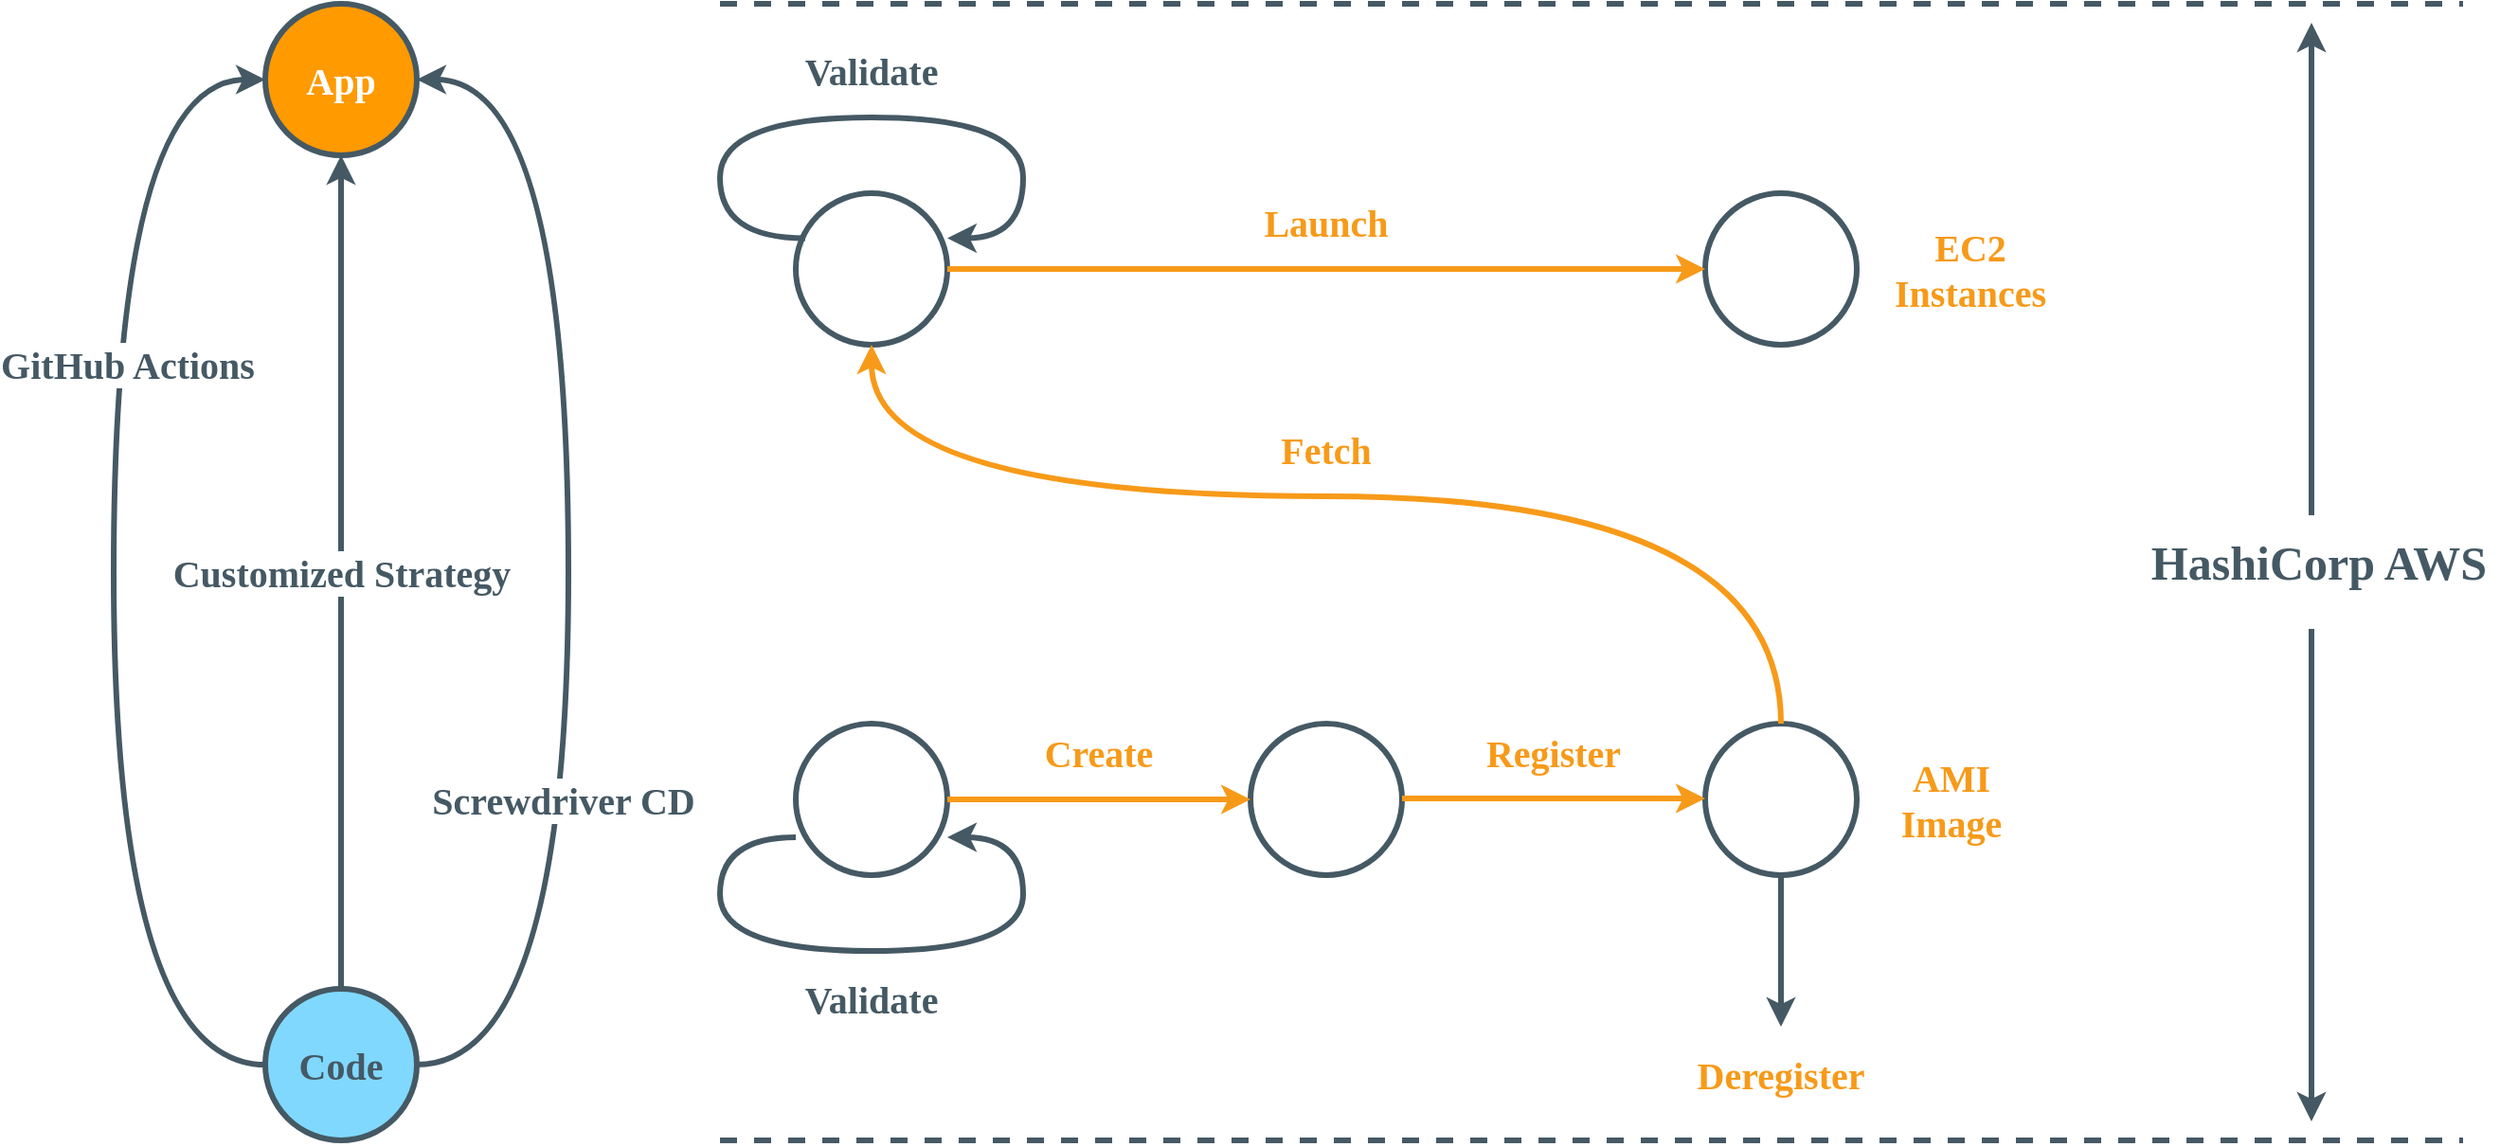 <mxfile version="23.0.2" type="device">
  <diagram name="Page-1" id="7lOYam8AWCxRMxBZ-8En">
    <mxGraphModel dx="2415" dy="2065" grid="1" gridSize="10" guides="1" tooltips="1" connect="1" arrows="1" fold="1" page="1" pageScale="1" pageWidth="850" pageHeight="1100" math="0" shadow="0">
      <root>
        <mxCell id="0" />
        <mxCell id="1" parent="0" />
        <mxCell id="mP1LscIuJFCwR1YAqAkv-9" value="" style="group" parent="1" connectable="0" vertex="1">
          <mxGeometry x="1520" y="1100" width="80" height="80" as="geometry" />
        </mxCell>
        <mxCell id="mP1LscIuJFCwR1YAqAkv-7" value="" style="ellipse;whiteSpace=wrap;html=1;aspect=fixed;strokeColor=#455964;strokeWidth=3;fillColor=none;" parent="mP1LscIuJFCwR1YAqAkv-9" vertex="1">
          <mxGeometry width="80" height="80" as="geometry" />
        </mxCell>
        <mxCell id="mP1LscIuJFCwR1YAqAkv-8" value="" style="shape=image;verticalLabelPosition=bottom;labelBackgroundColor=default;verticalAlign=top;aspect=fixed;imageAspect=0;image=https://www.datocms-assets.com/58478/1638283616-packer.svg?auto=format&amp;fit=max&amp;w=1200;" parent="mP1LscIuJFCwR1YAqAkv-9" vertex="1">
          <mxGeometry width="80" height="80" as="geometry" />
        </mxCell>
        <mxCell id="mP1LscIuJFCwR1YAqAkv-44" style="edgeStyle=orthogonalEdgeStyle;rounded=0;orthogonalLoop=1;jettySize=auto;html=1;exitX=0;exitY=0.75;exitDx=0;exitDy=0;entryX=1;entryY=0.75;entryDx=0;entryDy=0;strokeWidth=3;curved=1;strokeColor=#455964;" parent="mP1LscIuJFCwR1YAqAkv-9" source="mP1LscIuJFCwR1YAqAkv-8" target="mP1LscIuJFCwR1YAqAkv-8" edge="1">
          <mxGeometry relative="1" as="geometry">
            <Array as="points">
              <mxPoint x="-40" y="60" />
              <mxPoint x="-40" y="120" />
              <mxPoint x="120" y="120" />
              <mxPoint x="120" y="60" />
            </Array>
          </mxGeometry>
        </mxCell>
        <mxCell id="mP1LscIuJFCwR1YAqAkv-17" value="" style="group" parent="1" connectable="0" vertex="1">
          <mxGeometry x="1760" y="1100" width="80" height="80" as="geometry" />
        </mxCell>
        <mxCell id="mP1LscIuJFCwR1YAqAkv-13" value="" style="ellipse;whiteSpace=wrap;html=1;aspect=fixed;strokeWidth=3;fillColor=none;strokeColor=#455964;" parent="mP1LscIuJFCwR1YAqAkv-17" vertex="1">
          <mxGeometry width="80" height="80" as="geometry" />
        </mxCell>
        <mxCell id="mP1LscIuJFCwR1YAqAkv-14" value="" style="shape=image;verticalLabelPosition=bottom;labelBackgroundColor=default;verticalAlign=top;aspect=fixed;imageAspect=0;image=https://www.msp360.com/resources/wp-content/uploads/2017/10/Amazon-EBS-Snapshot.png;" parent="mP1LscIuJFCwR1YAqAkv-17" vertex="1">
          <mxGeometry x="5" y="5" width="70" height="70" as="geometry" />
        </mxCell>
        <mxCell id="mP1LscIuJFCwR1YAqAkv-18" value="" style="group" parent="1" connectable="0" vertex="1">
          <mxGeometry x="2000" y="1100" width="80" height="80" as="geometry" />
        </mxCell>
        <mxCell id="mP1LscIuJFCwR1YAqAkv-15" value="" style="ellipse;whiteSpace=wrap;html=1;aspect=fixed;strokeColor=#455964;strokeWidth=3;fillColor=none;" parent="mP1LscIuJFCwR1YAqAkv-18" vertex="1">
          <mxGeometry width="80" height="80" as="geometry" />
        </mxCell>
        <mxCell id="mP1LscIuJFCwR1YAqAkv-16" value="" style="shape=image;verticalLabelPosition=bottom;labelBackgroundColor=default;verticalAlign=top;aspect=fixed;imageAspect=0;image=https://upload.wikimedia.org/wikipedia/commons/thumb/6/6b/AWS_Simple_Icons_Compute_Amazon_EC2_AMI.svg/1200px-AWS_Simple_Icons_Compute_Amazon_EC2_AMI.svg.png;" parent="mP1LscIuJFCwR1YAqAkv-18" vertex="1">
          <mxGeometry x="12.5" y="12.5" width="55" height="55" as="geometry" />
        </mxCell>
        <mxCell id="mP1LscIuJFCwR1YAqAkv-21" value="" style="group" parent="1" connectable="0" vertex="1">
          <mxGeometry x="2000" y="820" width="80" height="80" as="geometry" />
        </mxCell>
        <mxCell id="mP1LscIuJFCwR1YAqAkv-19" value="" style="ellipse;whiteSpace=wrap;html=1;aspect=fixed;strokeColor=#455964;strokeWidth=3;fillColor=none;" parent="mP1LscIuJFCwR1YAqAkv-21" vertex="1">
          <mxGeometry width="80" height="80" as="geometry" />
        </mxCell>
        <mxCell id="mP1LscIuJFCwR1YAqAkv-20" value="" style="shape=image;verticalLabelPosition=bottom;labelBackgroundColor=default;verticalAlign=top;aspect=fixed;imageAspect=0;image=https://upload.wikimedia.org/wikipedia/commons/thumb/b/b9/AWS_Simple_Icons_Compute_Amazon_EC2_Instances.svg/1024px-AWS_Simple_Icons_Compute_Amazon_EC2_Instances.svg.png;" parent="mP1LscIuJFCwR1YAqAkv-21" vertex="1">
          <mxGeometry x="9" y="9" width="62" height="62" as="geometry" />
        </mxCell>
        <mxCell id="mP1LscIuJFCwR1YAqAkv-23" style="edgeStyle=orthogonalEdgeStyle;rounded=0;orthogonalLoop=1;jettySize=auto;html=1;exitX=1;exitY=0.5;exitDx=0;exitDy=0;entryX=0;entryY=0.5;entryDx=0;entryDy=0;strokeWidth=3;strokeColor=#F79A19;" parent="1" source="mP1LscIuJFCwR1YAqAkv-7" target="mP1LscIuJFCwR1YAqAkv-13" edge="1">
          <mxGeometry relative="1" as="geometry" />
        </mxCell>
        <mxCell id="mP1LscIuJFCwR1YAqAkv-25" style="edgeStyle=orthogonalEdgeStyle;rounded=0;orthogonalLoop=1;jettySize=auto;html=1;exitX=1;exitY=0.5;exitDx=0;exitDy=0;entryX=0;entryY=0.5;entryDx=0;entryDy=0;strokeWidth=3;strokeColor=#F79A19;" parent="1" edge="1">
          <mxGeometry relative="1" as="geometry">
            <mxPoint x="1840" y="1139.52" as="sourcePoint" />
            <mxPoint x="2000" y="1139.52" as="targetPoint" />
          </mxGeometry>
        </mxCell>
        <mxCell id="mP1LscIuJFCwR1YAqAkv-26" value="&lt;b&gt;&lt;font color=&quot;#f79a19&quot; style=&quot;font-size: 20px;&quot;&gt;Create&lt;/font&gt;&lt;/b&gt;" style="text;html=1;strokeColor=none;fillColor=none;align=center;verticalAlign=middle;whiteSpace=wrap;rounded=0;fontFamily=Ubuntu;" parent="1" vertex="1">
          <mxGeometry x="1650" y="1100" width="60" height="30" as="geometry" />
        </mxCell>
        <mxCell id="mP1LscIuJFCwR1YAqAkv-27" value="&lt;b&gt;&lt;font color=&quot;#f79a19&quot; style=&quot;font-size: 20px;&quot;&gt;Register&lt;/font&gt;&lt;/b&gt;" style="text;html=1;strokeColor=none;fillColor=none;align=center;verticalAlign=middle;whiteSpace=wrap;rounded=0;fontFamily=Ubuntu;" parent="1" vertex="1">
          <mxGeometry x="1890" y="1100" width="60" height="30" as="geometry" />
        </mxCell>
        <mxCell id="mP1LscIuJFCwR1YAqAkv-30" style="edgeStyle=orthogonalEdgeStyle;rounded=0;orthogonalLoop=1;jettySize=auto;html=1;strokeWidth=3;strokeColor=#455964;exitX=0.5;exitY=1;exitDx=0;exitDy=0;" parent="1" source="mP1LscIuJFCwR1YAqAkv-15" edge="1">
          <mxGeometry relative="1" as="geometry">
            <mxPoint x="1960" y="1310" as="sourcePoint" />
            <mxPoint x="2040" y="1260" as="targetPoint" />
            <Array as="points">
              <mxPoint x="2040" y="1200" />
              <mxPoint x="2040" y="1200" />
            </Array>
          </mxGeometry>
        </mxCell>
        <mxCell id="mP1LscIuJFCwR1YAqAkv-31" value="&lt;b&gt;&lt;font color=&quot;#f79a19&quot; style=&quot;font-size: 20px;&quot;&gt;Deregister&lt;/font&gt;&lt;/b&gt;" style="text;html=1;strokeColor=none;fillColor=none;align=center;verticalAlign=middle;whiteSpace=wrap;rounded=0;fontFamily=Ubuntu;" parent="1" vertex="1">
          <mxGeometry x="2010" y="1270" width="60" height="30" as="geometry" />
        </mxCell>
        <mxCell id="mP1LscIuJFCwR1YAqAkv-38" value="" style="group" parent="1" connectable="0" vertex="1">
          <mxGeometry x="1520" y="820" width="80" height="80" as="geometry" />
        </mxCell>
        <mxCell id="mP1LscIuJFCwR1YAqAkv-46" value="" style="group" parent="mP1LscIuJFCwR1YAqAkv-38" connectable="0" vertex="1">
          <mxGeometry width="80" height="80" as="geometry" />
        </mxCell>
        <mxCell id="mP1LscIuJFCwR1YAqAkv-34" value="" style="ellipse;whiteSpace=wrap;html=1;aspect=fixed;strokeColor=#455964;strokeWidth=3;fillColor=none;" parent="mP1LscIuJFCwR1YAqAkv-46" vertex="1">
          <mxGeometry width="80" height="80" as="geometry" />
        </mxCell>
        <mxCell id="mP1LscIuJFCwR1YAqAkv-36" value="" style="shape=image;verticalLabelPosition=bottom;labelBackgroundColor=default;verticalAlign=top;aspect=fixed;imageAspect=0;image=https://dustindortch.files.wordpress.com/2020/08/terraform-logo.png?w=640;" parent="mP1LscIuJFCwR1YAqAkv-46" vertex="1">
          <mxGeometry x="5" y="5" width="75" height="75" as="geometry" />
        </mxCell>
        <mxCell id="mP1LscIuJFCwR1YAqAkv-48" style="edgeStyle=orthogonalEdgeStyle;rounded=0;orthogonalLoop=1;jettySize=auto;html=1;exitX=0;exitY=0.25;exitDx=0;exitDy=0;entryX=1;entryY=0.25;entryDx=0;entryDy=0;curved=1;strokeWidth=3;strokeColor=#455964;" parent="mP1LscIuJFCwR1YAqAkv-46" source="mP1LscIuJFCwR1YAqAkv-36" target="mP1LscIuJFCwR1YAqAkv-36" edge="1">
          <mxGeometry relative="1" as="geometry">
            <Array as="points">
              <mxPoint x="-40" y="24" />
              <mxPoint x="-40" y="-40" />
              <mxPoint x="120" y="-40" />
              <mxPoint x="120" y="24" />
            </Array>
          </mxGeometry>
        </mxCell>
        <mxCell id="mP1LscIuJFCwR1YAqAkv-39" style="edgeStyle=orthogonalEdgeStyle;rounded=0;orthogonalLoop=1;jettySize=auto;html=1;entryX=0;entryY=0.5;entryDx=0;entryDy=0;strokeColor=#F79A19;strokeWidth=3;exitX=1;exitY=0.5;exitDx=0;exitDy=0;" parent="1" source="mP1LscIuJFCwR1YAqAkv-34" target="mP1LscIuJFCwR1YAqAkv-19" edge="1">
          <mxGeometry relative="1" as="geometry">
            <mxPoint x="1650" y="920" as="sourcePoint" />
          </mxGeometry>
        </mxCell>
        <mxCell id="mP1LscIuJFCwR1YAqAkv-40" value="&lt;b&gt;&lt;font style=&quot;font-size: 20px;&quot;&gt;&lt;font color=&quot;#f79a19&quot;&gt;Launch&lt;/font&gt;&lt;br&gt;&lt;/font&gt;&lt;/b&gt;" style="text;html=1;strokeColor=none;fillColor=none;align=center;verticalAlign=middle;whiteSpace=wrap;rounded=0;fontFamily=Ubuntu;" parent="1" vertex="1">
          <mxGeometry x="1770" y="820" width="60" height="30" as="geometry" />
        </mxCell>
        <mxCell id="mP1LscIuJFCwR1YAqAkv-41" style="edgeStyle=orthogonalEdgeStyle;rounded=0;orthogonalLoop=1;jettySize=auto;html=1;entryX=0.5;entryY=1;entryDx=0;entryDy=0;curved=1;strokeColor=#F79A19;strokeWidth=3;" parent="1" source="mP1LscIuJFCwR1YAqAkv-15" target="mP1LscIuJFCwR1YAqAkv-34" edge="1">
          <mxGeometry relative="1" as="geometry">
            <Array as="points">
              <mxPoint x="2040" y="980" />
              <mxPoint x="1560" y="980" />
            </Array>
          </mxGeometry>
        </mxCell>
        <mxCell id="mP1LscIuJFCwR1YAqAkv-42" value="&lt;b&gt;&lt;font style=&quot;font-size: 20px;&quot;&gt;&lt;font color=&quot;#f79a19&quot;&gt;Fetch&lt;/font&gt;&lt;br&gt;&lt;/font&gt;&lt;/b&gt;" style="text;html=1;strokeColor=none;fillColor=none;align=center;verticalAlign=middle;whiteSpace=wrap;rounded=0;fontFamily=Ubuntu;" parent="1" vertex="1">
          <mxGeometry x="1770" y="940" width="60" height="30" as="geometry" />
        </mxCell>
        <mxCell id="mP1LscIuJFCwR1YAqAkv-49" value="&lt;b&gt;&lt;font color=&quot;#455964&quot; style=&quot;font-size: 20px;&quot;&gt;Validate&lt;/font&gt;&lt;/b&gt;" style="text;html=1;strokeColor=none;fillColor=none;align=center;verticalAlign=middle;whiteSpace=wrap;rounded=0;fontFamily=Ubuntu;" parent="1" vertex="1">
          <mxGeometry x="1530" y="1230" width="60" height="30" as="geometry" />
        </mxCell>
        <mxCell id="mP1LscIuJFCwR1YAqAkv-51" value="&lt;b&gt;&lt;font color=&quot;#455964&quot; style=&quot;font-size: 20px;&quot;&gt;Validate&lt;/font&gt;&lt;/b&gt;" style="text;html=1;strokeColor=none;fillColor=none;align=center;verticalAlign=middle;whiteSpace=wrap;rounded=0;fontFamily=Ubuntu;" parent="1" vertex="1">
          <mxGeometry x="1530" y="740" width="60" height="30" as="geometry" />
        </mxCell>
        <mxCell id="mP1LscIuJFCwR1YAqAkv-53" value="&lt;b&gt;&lt;font color=&quot;#455964&quot; style=&quot;font-size: 25px;&quot;&gt;HashiCorp AWS&lt;/font&gt;&lt;/b&gt;" style="text;html=1;strokeColor=none;fillColor=none;align=center;verticalAlign=middle;whiteSpace=wrap;rounded=0;fontFamily=Ubuntu;" parent="1" vertex="1">
          <mxGeometry x="2230" y="1000" width="188" height="30" as="geometry" />
        </mxCell>
        <mxCell id="LvAaSZ-Zg50VipKB94Ty-5" value="&lt;b&gt;&lt;font style=&quot;font-size: 20px;&quot;&gt;&lt;font color=&quot;#f79a19&quot;&gt;EC2 Instances&lt;/font&gt;&lt;br&gt;&lt;/font&gt;&lt;/b&gt;" style="text;html=1;strokeColor=none;fillColor=none;align=center;verticalAlign=middle;whiteSpace=wrap;rounded=0;fontFamily=Ubuntu;" parent="1" vertex="1">
          <mxGeometry x="2110" y="845" width="60" height="30" as="geometry" />
        </mxCell>
        <mxCell id="LvAaSZ-Zg50VipKB94Ty-6" value="&lt;b&gt;&lt;font style=&quot;font-size: 20px;&quot;&gt;&lt;font color=&quot;#f79a19&quot;&gt;AMI Image&lt;/font&gt;&lt;br&gt;&lt;/font&gt;&lt;/b&gt;" style="text;html=1;strokeColor=none;fillColor=none;align=center;verticalAlign=middle;whiteSpace=wrap;rounded=0;fontFamily=Ubuntu;" parent="1" vertex="1">
          <mxGeometry x="2100" y="1125" width="60" height="30" as="geometry" />
        </mxCell>
        <mxCell id="UgPG1pPApowK7JSl5bjV-5" style="edgeStyle=orthogonalEdgeStyle;rounded=0;orthogonalLoop=1;jettySize=auto;html=1;exitX=0.5;exitY=0;exitDx=0;exitDy=0;entryX=0.5;entryY=1;entryDx=0;entryDy=0;strokeColor=#455964;strokeWidth=3;" edge="1" parent="1" source="LvAaSZ-Zg50VipKB94Ty-14" target="LvAaSZ-Zg50VipKB94Ty-15">
          <mxGeometry relative="1" as="geometry" />
        </mxCell>
        <mxCell id="UgPG1pPApowK7JSl5bjV-8" value="&lt;font color=&quot;#455964&quot; style=&quot;font-size: 20px;&quot; face=&quot;Ubuntu&quot;&gt;&lt;b&gt;Customized Strategy&lt;/b&gt;&lt;/font&gt;" style="edgeLabel;html=1;align=center;verticalAlign=middle;resizable=0;points=[];" vertex="1" connectable="0" parent="UgPG1pPApowK7JSl5bjV-5">
          <mxGeometry x="0.073" y="1" relative="1" as="geometry">
            <mxPoint x="1" y="16" as="offset" />
          </mxGeometry>
        </mxCell>
        <mxCell id="UgPG1pPApowK7JSl5bjV-10" style="edgeStyle=orthogonalEdgeStyle;rounded=0;orthogonalLoop=1;jettySize=auto;html=1;exitX=0;exitY=0.5;exitDx=0;exitDy=0;entryX=0;entryY=0.5;entryDx=0;entryDy=0;curved=1;strokeWidth=3;strokeColor=#455964;" edge="1" parent="1" source="LvAaSZ-Zg50VipKB94Ty-14" target="LvAaSZ-Zg50VipKB94Ty-15">
          <mxGeometry relative="1" as="geometry">
            <Array as="points">
              <mxPoint x="1160" y="1280" />
              <mxPoint x="1160" y="760" />
            </Array>
          </mxGeometry>
        </mxCell>
        <mxCell id="UgPG1pPApowK7JSl5bjV-12" value="&lt;font size=&quot;1&quot; color=&quot;#455964&quot; face=&quot;Ubuntu&quot;&gt;&lt;b style=&quot;font-size: 20px;&quot;&gt;GitHub Actions&lt;/b&gt;&lt;/font&gt;" style="edgeLabel;html=1;align=center;verticalAlign=middle;resizable=0;points=[];" vertex="1" connectable="0" parent="UgPG1pPApowK7JSl5bjV-10">
          <mxGeometry x="0.329" y="-7" relative="1" as="geometry">
            <mxPoint y="2" as="offset" />
          </mxGeometry>
        </mxCell>
        <mxCell id="UgPG1pPApowK7JSl5bjV-11" style="edgeStyle=orthogonalEdgeStyle;rounded=0;orthogonalLoop=1;jettySize=auto;html=1;exitX=1;exitY=0.5;exitDx=0;exitDy=0;entryX=1;entryY=0.5;entryDx=0;entryDy=0;curved=1;strokeColor=#455964;strokeWidth=3;" edge="1" parent="1" source="LvAaSZ-Zg50VipKB94Ty-14" target="LvAaSZ-Zg50VipKB94Ty-15">
          <mxGeometry relative="1" as="geometry">
            <Array as="points">
              <mxPoint x="1400" y="1280" />
              <mxPoint x="1400" y="760" />
            </Array>
          </mxGeometry>
        </mxCell>
        <mxCell id="UgPG1pPApowK7JSl5bjV-14" value="&lt;font color=&quot;#455964&quot; style=&quot;font-size: 20px;&quot; face=&quot;Ubuntu&quot;&gt;&lt;b&gt;Screwdriver CD&lt;/b&gt;&lt;/font&gt;" style="edgeLabel;html=1;align=center;verticalAlign=middle;resizable=0;points=[];" vertex="1" connectable="0" parent="UgPG1pPApowK7JSl5bjV-11">
          <mxGeometry x="-0.306" y="3" relative="1" as="geometry">
            <mxPoint y="16" as="offset" />
          </mxGeometry>
        </mxCell>
        <mxCell id="LvAaSZ-Zg50VipKB94Ty-14" value="&lt;font style=&quot;font-size: 20px;&quot; face=&quot;Ubuntu&quot; color=&quot;#455964&quot;&gt;&lt;b&gt;Code&lt;/b&gt;&lt;/font&gt;" style="ellipse;whiteSpace=wrap;html=1;aspect=fixed;strokeColor=#455964;strokeWidth=3;fillColor=#80D8FF;" parent="1" vertex="1">
          <mxGeometry x="1240" y="1240" width="80" height="80" as="geometry" />
        </mxCell>
        <mxCell id="LvAaSZ-Zg50VipKB94Ty-15" value="&lt;font color=&quot;#ffffff&quot; style=&quot;font-size: 20px;&quot; face=&quot;Ubuntu&quot;&gt;&lt;b style=&quot;&quot;&gt;App&lt;/b&gt;&lt;/font&gt;" style="ellipse;whiteSpace=wrap;html=1;aspect=fixed;strokeColor=#455964;strokeWidth=3;fillColor=#FF9A01;" parent="1" vertex="1">
          <mxGeometry x="1240" y="720" width="80" height="80" as="geometry" />
        </mxCell>
        <mxCell id="UgPG1pPApowK7JSl5bjV-15" value="" style="endArrow=none;dashed=1;html=1;rounded=0;strokeWidth=3;strokeColor=#455964;" edge="1" parent="1">
          <mxGeometry width="50" height="50" relative="1" as="geometry">
            <mxPoint x="1480" y="1320" as="sourcePoint" />
            <mxPoint x="2400" y="1320" as="targetPoint" />
          </mxGeometry>
        </mxCell>
        <mxCell id="UgPG1pPApowK7JSl5bjV-16" value="" style="endArrow=none;dashed=1;html=1;rounded=0;strokeWidth=3;strokeColor=#455964;" edge="1" parent="1">
          <mxGeometry width="50" height="50" relative="1" as="geometry">
            <mxPoint x="1480" y="720" as="sourcePoint" />
            <mxPoint x="2400" y="720" as="targetPoint" />
          </mxGeometry>
        </mxCell>
        <mxCell id="UgPG1pPApowK7JSl5bjV-17" value="" style="endArrow=classic;html=1;rounded=0;strokeWidth=3;strokeColor=#455964;" edge="1" parent="1">
          <mxGeometry width="50" height="50" relative="1" as="geometry">
            <mxPoint x="2320" y="990" as="sourcePoint" />
            <mxPoint x="2320" y="730" as="targetPoint" />
          </mxGeometry>
        </mxCell>
        <mxCell id="UgPG1pPApowK7JSl5bjV-18" value="" style="endArrow=classic;html=1;rounded=0;strokeWidth=3;strokeColor=#455964;" edge="1" parent="1">
          <mxGeometry width="50" height="50" relative="1" as="geometry">
            <mxPoint x="2320" y="1050" as="sourcePoint" />
            <mxPoint x="2320" y="1310" as="targetPoint" />
          </mxGeometry>
        </mxCell>
      </root>
    </mxGraphModel>
  </diagram>
</mxfile>
